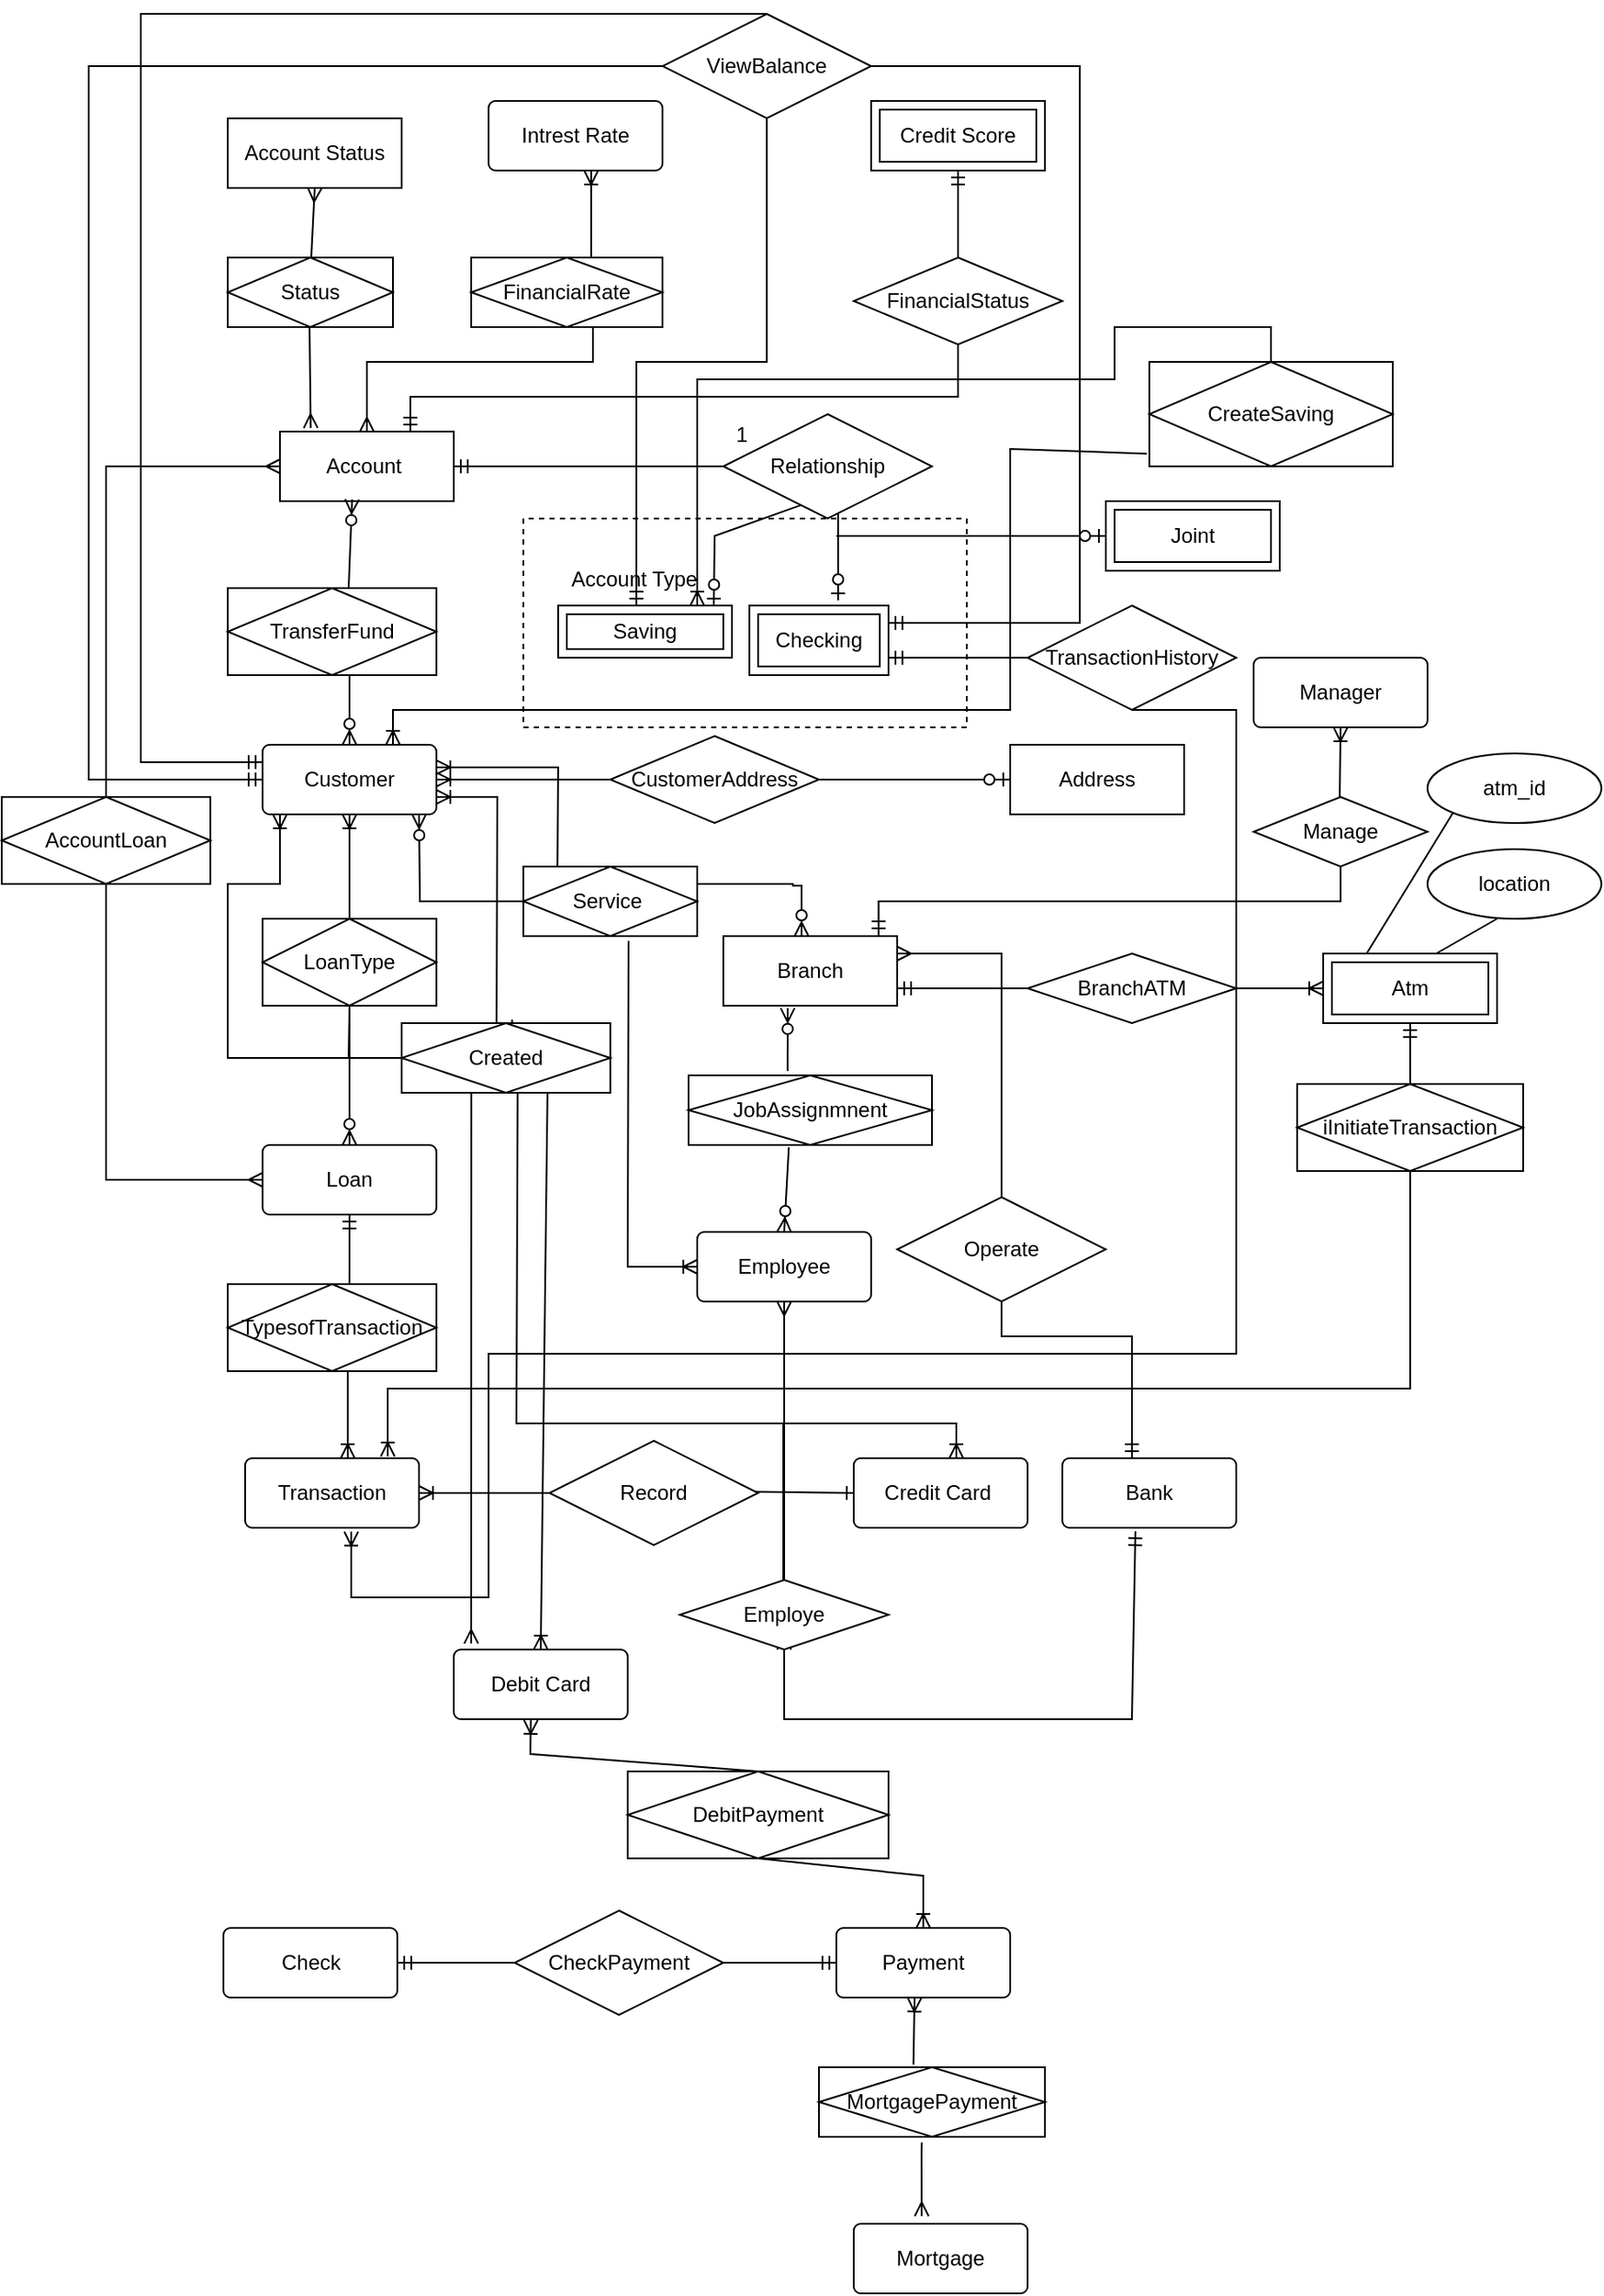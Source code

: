 <mxfile version="23.1.5" type="device">
  <diagram name="Page-1" id="2GlF9mraAqB2jlaFonDh">
    <mxGraphModel dx="1186" dy="1024" grid="1" gridSize="10" guides="1" tooltips="1" connect="1" arrows="1" fold="1" page="0" pageScale="1" pageWidth="850" pageHeight="1100" background="none" math="0" shadow="0">
      <root>
        <mxCell id="0" />
        <mxCell id="1" parent="0" />
        <mxCell id="4ni2rKvfczxy_Tb37HiB-2" value="Customer" style="rounded=1;arcSize=10;whiteSpace=wrap;html=1;align=center;labelBackgroundColor=none;" parent="1" vertex="1">
          <mxGeometry x="60" y="190" width="100" height="40" as="geometry" />
        </mxCell>
        <mxCell id="AvUZFKKqbvq-ccpJQ7TW-37" value="Account&amp;nbsp;" style="whiteSpace=wrap;html=1;align=center;" parent="1" vertex="1">
          <mxGeometry x="70" y="10" width="100" height="40" as="geometry" />
        </mxCell>
        <mxCell id="f5z989jCZJ44I3sRfrJF-3" value="CustomerAddress" style="shape=rhombus;perimeter=rhombusPerimeter;whiteSpace=wrap;html=1;align=center;" parent="1" vertex="1">
          <mxGeometry x="260" y="185" width="120" height="50" as="geometry" />
        </mxCell>
        <mxCell id="f5z989jCZJ44I3sRfrJF-6" value="" style="fontSize=12;html=1;endArrow=ERoneToMany;rounded=0;exitX=0;exitY=0.5;exitDx=0;exitDy=0;entryX=1;entryY=0.5;entryDx=0;entryDy=0;" parent="1" source="f5z989jCZJ44I3sRfrJF-3" target="4ni2rKvfczxy_Tb37HiB-2" edge="1">
          <mxGeometry width="100" height="100" relative="1" as="geometry">
            <mxPoint x="230" y="400" as="sourcePoint" />
            <mxPoint x="170" y="220" as="targetPoint" />
          </mxGeometry>
        </mxCell>
        <mxCell id="f5z989jCZJ44I3sRfrJF-8" value="" style="fontSize=12;html=1;endArrow=ERzeroToMany;endFill=1;rounded=0;entryX=0.6;entryY=0;entryDx=0;entryDy=0;entryPerimeter=0;" parent="1" edge="1">
          <mxGeometry width="100" height="100" relative="1" as="geometry">
            <mxPoint x="109.5" y="370" as="sourcePoint" />
            <mxPoint x="110" y="420" as="targetPoint" />
            <Array as="points">
              <mxPoint x="110" y="340" />
            </Array>
          </mxGeometry>
        </mxCell>
        <mxCell id="f5z989jCZJ44I3sRfrJF-9" value="" style="fontSize=12;html=1;endArrow=ERoneToMany;rounded=0;entryX=0.5;entryY=1;entryDx=0;entryDy=0;exitX=0.5;exitY=0;exitDx=0;exitDy=0;" parent="1" source="f5z989jCZJ44I3sRfrJF-18" target="4ni2rKvfczxy_Tb37HiB-2" edge="1">
          <mxGeometry width="100" height="100" relative="1" as="geometry">
            <mxPoint x="110" y="310" as="sourcePoint" />
            <mxPoint x="109.5" y="250" as="targetPoint" />
          </mxGeometry>
        </mxCell>
        <mxCell id="f5z989jCZJ44I3sRfrJF-13" value="" style="fontSize=12;html=1;endArrow=ERzeroToMany;endFill=1;rounded=0;entryX=0.415;entryY=0.974;entryDx=0;entryDy=0;entryPerimeter=0;" parent="1" target="AvUZFKKqbvq-ccpJQ7TW-37" edge="1">
          <mxGeometry width="100" height="100" relative="1" as="geometry">
            <mxPoint x="109.52" y="100" as="sourcePoint" />
            <mxPoint x="110.02" y="56" as="targetPoint" />
            <Array as="points" />
          </mxGeometry>
        </mxCell>
        <mxCell id="f5z989jCZJ44I3sRfrJF-16" value="" style="fontSize=12;html=1;endArrow=ERzeroToMany;endFill=1;rounded=0;entryX=0.5;entryY=0;entryDx=0;entryDy=0;" parent="1" target="4ni2rKvfczxy_Tb37HiB-2" edge="1">
          <mxGeometry width="100" height="100" relative="1" as="geometry">
            <mxPoint x="110" y="150" as="sourcePoint" />
            <mxPoint x="110" y="190" as="targetPoint" />
          </mxGeometry>
        </mxCell>
        <mxCell id="f5z989jCZJ44I3sRfrJF-18" value="LoanType" style="shape=associativeEntity;whiteSpace=wrap;html=1;align=center;" parent="1" vertex="1">
          <mxGeometry x="60" y="290" width="100" height="50" as="geometry" />
        </mxCell>
        <mxCell id="f5z989jCZJ44I3sRfrJF-19" value="TransferFund" style="shape=associativeEntity;whiteSpace=wrap;html=1;align=center;" parent="1" vertex="1">
          <mxGeometry x="40" y="100" width="120" height="50" as="geometry" />
        </mxCell>
        <mxCell id="f5z989jCZJ44I3sRfrJF-20" value="Address" style="whiteSpace=wrap;html=1;align=center;" parent="1" vertex="1">
          <mxGeometry x="490" y="190" width="100" height="40" as="geometry" />
        </mxCell>
        <mxCell id="f5z989jCZJ44I3sRfrJF-26" value="" style="fontSize=12;html=1;endArrow=ERmandOne;rounded=0;entryX=1;entryY=0.5;entryDx=0;entryDy=0;exitX=0;exitY=0.5;exitDx=0;exitDy=0;endFill=0;" parent="1" target="AvUZFKKqbvq-ccpJQ7TW-37" edge="1">
          <mxGeometry width="100" height="100" relative="1" as="geometry">
            <mxPoint x="330" y="30" as="sourcePoint" />
            <mxPoint x="180" y="30" as="targetPoint" />
            <Array as="points" />
          </mxGeometry>
        </mxCell>
        <mxCell id="f5z989jCZJ44I3sRfrJF-27" value="" style="endArrow=none;html=1;rounded=0;" parent="1" edge="1">
          <mxGeometry relative="1" as="geometry">
            <mxPoint x="340" y="20" as="sourcePoint" />
            <mxPoint x="340" y="20" as="targetPoint" />
          </mxGeometry>
        </mxCell>
        <mxCell id="f5z989jCZJ44I3sRfrJF-28" value="1" style="resizable=0;html=1;whiteSpace=wrap;align=right;verticalAlign=bottom;" parent="f5z989jCZJ44I3sRfrJF-27" connectable="0" vertex="1">
          <mxGeometry x="1" relative="1" as="geometry" />
        </mxCell>
        <mxCell id="uiO8UzRSjndyR5IG8vDE-6" value="Branch" style="rounded=1;arcSize=0;whiteSpace=wrap;html=1;align=center;" parent="1" vertex="1">
          <mxGeometry x="325" y="300" width="100" height="40" as="geometry" />
        </mxCell>
        <mxCell id="uiO8UzRSjndyR5IG8vDE-9" value="JobAssignmnent" style="shape=associativeEntity;whiteSpace=wrap;html=1;align=center;" parent="1" vertex="1">
          <mxGeometry x="305" y="380" width="140" height="40" as="geometry" />
        </mxCell>
        <mxCell id="uiO8UzRSjndyR5IG8vDE-10" value="" style="fontSize=12;html=1;endArrow=ERzeroToMany;endFill=1;rounded=0;" parent="1" source="uiO8UzRSjndyR5IG8vDE-8" edge="1">
          <mxGeometry width="100" height="100" relative="1" as="geometry">
            <mxPoint x="390" y="440" as="sourcePoint" />
            <mxPoint x="390" y="500" as="targetPoint" />
          </mxGeometry>
        </mxCell>
        <mxCell id="uiO8UzRSjndyR5IG8vDE-12" value="" style="fontSize=12;html=1;endArrow=ERzeroToMany;endFill=1;rounded=0;entryX=0.37;entryY=1.033;entryDx=0;entryDy=0;entryPerimeter=0;exitX=0.407;exitY=-0.062;exitDx=0;exitDy=0;exitPerimeter=0;" parent="1" source="uiO8UzRSjndyR5IG8vDE-9" target="uiO8UzRSjndyR5IG8vDE-6" edge="1">
          <mxGeometry width="100" height="100" relative="1" as="geometry">
            <mxPoint x="370" y="380" as="sourcePoint" />
            <mxPoint x="375" y="340" as="targetPoint" />
          </mxGeometry>
        </mxCell>
        <mxCell id="uiO8UzRSjndyR5IG8vDE-13" value="Service&amp;nbsp;" style="shape=associativeEntity;whiteSpace=wrap;html=1;align=center;" parent="1" vertex="1">
          <mxGeometry x="210" y="260" width="100" height="40" as="geometry" />
        </mxCell>
        <mxCell id="uiO8UzRSjndyR5IG8vDE-14" value="" style="fontSize=12;html=1;endArrow=ERzeroToMany;endFill=1;rounded=0;edgeStyle=orthogonalEdgeStyle;exitX=0;exitY=0.5;exitDx=0;exitDy=0;" parent="1" source="uiO8UzRSjndyR5IG8vDE-13" edge="1">
          <mxGeometry width="100" height="100" relative="1" as="geometry">
            <mxPoint x="190" y="280" as="sourcePoint" />
            <mxPoint x="150" y="230" as="targetPoint" />
          </mxGeometry>
        </mxCell>
        <mxCell id="uiO8UzRSjndyR5IG8vDE-15" value="" style="fontSize=12;html=1;endArrow=ERzeroToMany;endFill=1;rounded=0;edgeStyle=orthogonalEdgeStyle;" parent="1" edge="1">
          <mxGeometry width="100" height="100" relative="1" as="geometry">
            <mxPoint x="310" y="271" as="sourcePoint" />
            <mxPoint x="370" y="300" as="targetPoint" />
            <Array as="points">
              <mxPoint x="365" y="270" />
              <mxPoint x="365" y="271" />
              <mxPoint x="370" y="271" />
            </Array>
          </mxGeometry>
        </mxCell>
        <mxCell id="uiO8UzRSjndyR5IG8vDE-18" value="Atm" style="shape=ext;margin=3;double=1;whiteSpace=wrap;html=1;align=center;" parent="1" vertex="1">
          <mxGeometry x="670" y="310" width="100" height="40" as="geometry" />
        </mxCell>
        <mxCell id="uiO8UzRSjndyR5IG8vDE-43" style="edgeStyle=orthogonalEdgeStyle;rounded=0;orthogonalLoop=1;jettySize=auto;html=1;exitX=0.75;exitY=1;exitDx=0;exitDy=0;" parent="1" source="uiO8UzRSjndyR5IG8vDE-42" edge="1">
          <mxGeometry relative="1" as="geometry">
            <mxPoint x="305" y="140" as="targetPoint" />
          </mxGeometry>
        </mxCell>
        <mxCell id="uiO8UzRSjndyR5IG8vDE-42" value="Saving" style="shape=ext;margin=3;double=1;whiteSpace=wrap;html=1;align=center;" parent="1" vertex="1">
          <mxGeometry x="230" y="110" width="100" height="30" as="geometry" />
        </mxCell>
        <mxCell id="uiO8UzRSjndyR5IG8vDE-44" value="Checking" style="shape=ext;margin=3;double=1;whiteSpace=wrap;html=1;align=center;" parent="1" vertex="1">
          <mxGeometry x="340" y="110" width="80" height="40" as="geometry" />
        </mxCell>
        <mxCell id="uiO8UzRSjndyR5IG8vDE-45" value="Account Type&amp;nbsp;" style="text;html=1;align=center;verticalAlign=middle;resizable=0;points=[];autosize=1;strokeColor=none;fillColor=none;" parent="1" vertex="1">
          <mxGeometry x="225" y="80" width="100" height="30" as="geometry" />
        </mxCell>
        <mxCell id="uiO8UzRSjndyR5IG8vDE-52" value="" style="fontSize=12;html=1;endArrow=ERzeroToOne;endFill=0;rounded=0;entryX=0.638;entryY=-0.075;entryDx=0;entryDy=0;entryPerimeter=0;" parent="1" target="uiO8UzRSjndyR5IG8vDE-44" edge="1">
          <mxGeometry width="100" height="100" relative="1" as="geometry">
            <mxPoint x="391" y="80" as="sourcePoint" />
            <mxPoint x="390" y="90" as="targetPoint" />
            <Array as="points">
              <mxPoint x="391" y="50" />
            </Array>
          </mxGeometry>
        </mxCell>
        <mxCell id="uiO8UzRSjndyR5IG8vDE-55" value="BranchATM" style="shape=rhombus;perimeter=rhombusPerimeter;whiteSpace=wrap;html=1;align=center;" parent="1" vertex="1">
          <mxGeometry x="500" y="310" width="120" height="40" as="geometry" />
        </mxCell>
        <mxCell id="uiO8UzRSjndyR5IG8vDE-56" value="" style="fontSize=12;html=1;endArrow=ERoneToMany;rounded=0;" parent="1" source="uiO8UzRSjndyR5IG8vDE-55" edge="1">
          <mxGeometry width="100" height="100" relative="1" as="geometry">
            <mxPoint x="610" y="400" as="sourcePoint" />
            <mxPoint x="670" y="330" as="targetPoint" />
            <Array as="points" />
          </mxGeometry>
        </mxCell>
        <mxCell id="uiO8UzRSjndyR5IG8vDE-57" value="" style="fontSize=12;html=1;endArrow=ERmandOne;rounded=0;exitX=0;exitY=0.5;exitDx=0;exitDy=0;entryX=1;entryY=0.75;entryDx=0;entryDy=0;" parent="1" source="uiO8UzRSjndyR5IG8vDE-55" target="uiO8UzRSjndyR5IG8vDE-6" edge="1">
          <mxGeometry width="100" height="100" relative="1" as="geometry">
            <mxPoint x="430" y="350" as="sourcePoint" />
            <mxPoint x="430" y="330" as="targetPoint" />
          </mxGeometry>
        </mxCell>
        <mxCell id="uiO8UzRSjndyR5IG8vDE-58" value="TypesofTransaction" style="shape=associativeEntity;whiteSpace=wrap;html=1;align=center;" parent="1" vertex="1">
          <mxGeometry x="40" y="500" width="120" height="50" as="geometry" />
        </mxCell>
        <mxCell id="uiO8UzRSjndyR5IG8vDE-60" value="" style="fontSize=12;html=1;endArrow=ERmandOne;rounded=0;exitX=0.583;exitY=0;exitDx=0;exitDy=0;exitPerimeter=0;" parent="1" source="uiO8UzRSjndyR5IG8vDE-58" edge="1">
          <mxGeometry width="100" height="100" relative="1" as="geometry">
            <mxPoint x="90" y="490" as="sourcePoint" />
            <mxPoint x="110" y="460" as="targetPoint" />
            <Array as="points">
              <mxPoint x="110" y="490" />
              <mxPoint x="110" y="470" />
            </Array>
          </mxGeometry>
        </mxCell>
        <mxCell id="uiO8UzRSjndyR5IG8vDE-61" value="" style="fontSize=12;html=1;endArrow=ERoneToMany;rounded=0;exitX=0.575;exitY=1;exitDx=0;exitDy=0;exitPerimeter=0;" parent="1" source="uiO8UzRSjndyR5IG8vDE-58" edge="1">
          <mxGeometry width="100" height="100" relative="1" as="geometry">
            <mxPoint x="109.5" y="570" as="sourcePoint" />
            <mxPoint x="109" y="600" as="targetPoint" />
            <Array as="points" />
          </mxGeometry>
        </mxCell>
        <mxCell id="uiO8UzRSjndyR5IG8vDE-62" value="Credit Card&amp;nbsp;" style="rounded=1;arcSize=10;whiteSpace=wrap;html=1;align=center;" parent="1" vertex="1">
          <mxGeometry x="400" y="600" width="100" height="40" as="geometry" />
        </mxCell>
        <mxCell id="uiO8UzRSjndyR5IG8vDE-64" value="" style="fontSize=12;html=1;endArrow=ERoneToMany;rounded=0;entryX=1;entryY=0.5;entryDx=0;entryDy=0;exitX=0;exitY=0.5;exitDx=0;exitDy=0;" parent="1" source="uiO8UzRSjndyR5IG8vDE-123" edge="1">
          <mxGeometry width="100" height="100" relative="1" as="geometry">
            <mxPoint x="220" y="620" as="sourcePoint" />
            <mxPoint x="150" y="620" as="targetPoint" />
            <Array as="points" />
          </mxGeometry>
        </mxCell>
        <mxCell id="uiO8UzRSjndyR5IG8vDE-65" value="" style="fontSize=12;html=1;endArrow=ERone;endFill=1;rounded=0;exitX=1;exitY=0.5;exitDx=0;exitDy=0;entryX=0;entryY=0.5;entryDx=0;entryDy=0;" parent="1" target="uiO8UzRSjndyR5IG8vDE-62" edge="1">
          <mxGeometry width="100" height="100" relative="1" as="geometry">
            <mxPoint x="320" y="619" as="sourcePoint" />
            <mxPoint x="370" y="580" as="targetPoint" />
          </mxGeometry>
        </mxCell>
        <mxCell id="uiO8UzRSjndyR5IG8vDE-69" value="" style="fontSize=12;html=1;endArrow=ERoneToMany;rounded=0;exitX=0.5;exitY=1;exitDx=0;exitDy=0;entryX=0.82;entryY=-0.025;entryDx=0;entryDy=0;entryPerimeter=0;" parent="1" source="uiO8UzRSjndyR5IG8vDE-68" edge="1">
          <mxGeometry width="100" height="100" relative="1" as="geometry">
            <mxPoint x="750" y="550" as="sourcePoint" />
            <mxPoint x="132" y="599.0" as="targetPoint" />
            <Array as="points">
              <mxPoint x="720" y="560" />
              <mxPoint x="132" y="560" />
            </Array>
          </mxGeometry>
        </mxCell>
        <mxCell id="uiO8UzRSjndyR5IG8vDE-71" value="" style="fontSize=12;html=1;endArrow=ERmandOne;rounded=0;entryX=0.5;entryY=1;entryDx=0;entryDy=0;" parent="1" source="uiO8UzRSjndyR5IG8vDE-68" target="uiO8UzRSjndyR5IG8vDE-18" edge="1">
          <mxGeometry width="100" height="100" relative="1" as="geometry">
            <mxPoint x="710" y="400" as="sourcePoint" />
            <mxPoint x="710" y="350" as="targetPoint" />
            <Array as="points">
              <mxPoint x="720" y="370" />
            </Array>
          </mxGeometry>
        </mxCell>
        <mxCell id="uiO8UzRSjndyR5IG8vDE-72" value="" style="fontSize=12;html=1;endArrow=ERmandOne;rounded=0;" parent="1" target="uiO8UzRSjndyR5IG8vDE-68" edge="1">
          <mxGeometry width="100" height="100" relative="1" as="geometry">
            <mxPoint x="710" y="400" as="sourcePoint" />
            <mxPoint x="710" y="350" as="targetPoint" />
          </mxGeometry>
        </mxCell>
        <mxCell id="uiO8UzRSjndyR5IG8vDE-68" value="iInitiateTransaction" style="shape=associativeEntity;whiteSpace=wrap;html=1;align=center;" parent="1" vertex="1">
          <mxGeometry x="655" y="385" width="130" height="50" as="geometry" />
        </mxCell>
        <mxCell id="uiO8UzRSjndyR5IG8vDE-74" value="" style="fontSize=12;html=1;endArrow=ERoneToMany;endFill=0;rounded=0;exitX=0.455;exitY=-0.011;exitDx=0;exitDy=0;exitPerimeter=0;" parent="1" source="uiO8UzRSjndyR5IG8vDE-156" edge="1">
          <mxGeometry width="100" height="100" relative="1" as="geometry">
            <mxPoint x="200" y="340" as="sourcePoint" />
            <mxPoint x="160" y="220" as="targetPoint" />
            <Array as="points">
              <mxPoint x="195" y="220" />
            </Array>
          </mxGeometry>
        </mxCell>
        <mxCell id="uiO8UzRSjndyR5IG8vDE-76" value="" style="fontSize=12;html=1;endArrow=ERoneToMany;endFill=0;rounded=0;exitX=0.556;exitY=1.01;exitDx=0;exitDy=0;entryX=0.59;entryY=0;entryDx=0;entryDy=0;entryPerimeter=0;exitPerimeter=0;" parent="1" source="uiO8UzRSjndyR5IG8vDE-156" target="uiO8UzRSjndyR5IG8vDE-62" edge="1">
          <mxGeometry width="100" height="100" relative="1" as="geometry">
            <mxPoint x="206" y="400" as="sourcePoint" />
            <mxPoint x="450" y="580" as="targetPoint" />
            <Array as="points">
              <mxPoint x="206" y="580" />
              <mxPoint x="340" y="580" />
              <mxPoint x="420" y="580" />
              <mxPoint x="459" y="580" />
            </Array>
          </mxGeometry>
        </mxCell>
        <mxCell id="uiO8UzRSjndyR5IG8vDE-78" value="Bank" style="rounded=1;arcSize=10;whiteSpace=wrap;html=1;align=center;" parent="1" vertex="1">
          <mxGeometry x="520" y="600" width="100" height="40" as="geometry" />
        </mxCell>
        <mxCell id="uiO8UzRSjndyR5IG8vDE-80" value="Operate" style="shape=rhombus;perimeter=rhombusPerimeter;whiteSpace=wrap;html=1;align=center;" parent="1" vertex="1">
          <mxGeometry x="425" y="450" width="120" height="60" as="geometry" />
        </mxCell>
        <mxCell id="uiO8UzRSjndyR5IG8vDE-82" value="" style="fontSize=12;html=1;endArrow=ERmany;rounded=0;exitX=0.5;exitY=0;exitDx=0;exitDy=0;entryX=1;entryY=0.25;entryDx=0;entryDy=0;" parent="1" source="uiO8UzRSjndyR5IG8vDE-80" target="uiO8UzRSjndyR5IG8vDE-6" edge="1">
          <mxGeometry width="100" height="100" relative="1" as="geometry">
            <mxPoint x="480" y="420" as="sourcePoint" />
            <mxPoint x="430" y="310" as="targetPoint" />
            <Array as="points">
              <mxPoint x="485" y="310" />
            </Array>
          </mxGeometry>
        </mxCell>
        <mxCell id="uiO8UzRSjndyR5IG8vDE-84" value="" style="fontSize=12;html=1;endArrow=ERmandOne;endFill=0;rounded=0;exitX=0.5;exitY=1;exitDx=0;exitDy=0;" parent="1" source="uiO8UzRSjndyR5IG8vDE-80" edge="1">
          <mxGeometry width="100" height="100" relative="1" as="geometry">
            <mxPoint x="560" y="510" as="sourcePoint" />
            <mxPoint x="560" y="600" as="targetPoint" />
            <Array as="points">
              <mxPoint x="485" y="530" />
              <mxPoint x="560" y="530" />
            </Array>
          </mxGeometry>
        </mxCell>
        <mxCell id="uiO8UzRSjndyR5IG8vDE-85" value="" style="fontSize=12;html=1;endArrow=ERzeroToMany;endFill=1;rounded=0;exitX=0.412;exitY=1.033;exitDx=0;exitDy=0;exitPerimeter=0;entryX=0.5;entryY=0;entryDx=0;entryDy=0;" parent="1" source="uiO8UzRSjndyR5IG8vDE-9" target="uiO8UzRSjndyR5IG8vDE-8" edge="1">
          <mxGeometry width="100" height="100" relative="1" as="geometry">
            <mxPoint x="380" y="430" as="sourcePoint" />
            <mxPoint x="363" y="460" as="targetPoint" />
          </mxGeometry>
        </mxCell>
        <mxCell id="uiO8UzRSjndyR5IG8vDE-8" value="Employee" style="rounded=1;arcSize=10;whiteSpace=wrap;html=1;align=center;" parent="1" vertex="1">
          <mxGeometry x="310" y="470" width="100" height="40" as="geometry" />
        </mxCell>
        <mxCell id="uiO8UzRSjndyR5IG8vDE-88" value="" style="fontSize=12;html=1;endArrow=ERmany;rounded=0;entryX=0.5;entryY=1;entryDx=0;entryDy=0;" parent="1" source="uiO8UzRSjndyR5IG8vDE-86" target="uiO8UzRSjndyR5IG8vDE-8" edge="1">
          <mxGeometry width="100" height="100" relative="1" as="geometry">
            <mxPoint x="359.5" y="690" as="sourcePoint" />
            <mxPoint x="359.5" y="540" as="targetPoint" />
            <Array as="points" />
          </mxGeometry>
        </mxCell>
        <mxCell id="uiO8UzRSjndyR5IG8vDE-89" value="" style="fontSize=12;html=1;endArrow=ERmany;rounded=0;entryX=0.5;entryY=1;entryDx=0;entryDy=0;" parent="1" target="uiO8UzRSjndyR5IG8vDE-86" edge="1">
          <mxGeometry width="100" height="100" relative="1" as="geometry">
            <mxPoint x="359.5" y="690" as="sourcePoint" />
            <mxPoint x="360" y="510" as="targetPoint" />
            <Array as="points">
              <mxPoint x="359.5" y="580" />
            </Array>
          </mxGeometry>
        </mxCell>
        <mxCell id="uiO8UzRSjndyR5IG8vDE-86" value="Employe" style="shape=rhombus;perimeter=rhombusPerimeter;whiteSpace=wrap;html=1;align=center;" parent="1" vertex="1">
          <mxGeometry x="300" y="670" width="120" height="40" as="geometry" />
        </mxCell>
        <mxCell id="uiO8UzRSjndyR5IG8vDE-91" value="" style="fontSize=12;html=1;endArrow=ERmandOne;rounded=0;exitX=0.5;exitY=1;exitDx=0;exitDy=0;entryX=0.42;entryY=1.05;entryDx=0;entryDy=0;entryPerimeter=0;" parent="1" source="uiO8UzRSjndyR5IG8vDE-86" target="uiO8UzRSjndyR5IG8vDE-78" edge="1">
          <mxGeometry width="100" height="100" relative="1" as="geometry">
            <mxPoint x="320" y="760" as="sourcePoint" />
            <mxPoint x="560" y="650" as="targetPoint" />
            <Array as="points">
              <mxPoint x="360" y="750" />
              <mxPoint x="560" y="750" />
            </Array>
          </mxGeometry>
        </mxCell>
        <mxCell id="uiO8UzRSjndyR5IG8vDE-93" value="Intrest Rate" style="rounded=1;arcSize=10;whiteSpace=wrap;html=1;align=center;" parent="1" vertex="1">
          <mxGeometry x="190" y="-180" width="100" height="40" as="geometry" />
        </mxCell>
        <mxCell id="uiO8UzRSjndyR5IG8vDE-95" value="FinancialRate" style="shape=associativeEntity;whiteSpace=wrap;html=1;align=center;" parent="1" vertex="1">
          <mxGeometry x="180" y="-90" width="110" height="40" as="geometry" />
        </mxCell>
        <mxCell id="uiO8UzRSjndyR5IG8vDE-98" value="" style="fontSize=12;html=1;endArrow=ERmany;rounded=0;entryX=0.5;entryY=0;entryDx=0;entryDy=0;" parent="1" target="AvUZFKKqbvq-ccpJQ7TW-37" edge="1">
          <mxGeometry width="100" height="100" relative="1" as="geometry">
            <mxPoint x="250" y="-30" as="sourcePoint" />
            <mxPoint x="130" y="10" as="targetPoint" />
            <Array as="points">
              <mxPoint x="250" y="-50" />
              <mxPoint x="250" y="-30" />
              <mxPoint x="120" y="-30" />
            </Array>
          </mxGeometry>
        </mxCell>
        <mxCell id="uiO8UzRSjndyR5IG8vDE-102" value="" style="fontSize=12;html=1;endArrow=ERoneToMany;rounded=0;" parent="1" edge="1">
          <mxGeometry width="100" height="100" relative="1" as="geometry">
            <mxPoint x="249" y="-90" as="sourcePoint" />
            <mxPoint x="249" y="-140" as="targetPoint" />
          </mxGeometry>
        </mxCell>
        <mxCell id="uiO8UzRSjndyR5IG8vDE-107" value="Credit Score" style="shape=ext;margin=3;double=1;whiteSpace=wrap;html=1;align=center;" parent="1" vertex="1">
          <mxGeometry x="410" y="-180" width="100" height="40" as="geometry" />
        </mxCell>
        <mxCell id="uiO8UzRSjndyR5IG8vDE-109" value="FinancialStatus" style="shape=rhombus;perimeter=rhombusPerimeter;whiteSpace=wrap;html=1;align=center;" parent="1" vertex="1">
          <mxGeometry x="400" y="-90" width="120" height="50" as="geometry" />
        </mxCell>
        <mxCell id="uiO8UzRSjndyR5IG8vDE-110" value="" style="fontSize=12;html=1;endArrow=ERmandOne;endFill=0;rounded=0;entryX=0.5;entryY=1;entryDx=0;entryDy=0;exitX=0.5;exitY=0;exitDx=0;exitDy=0;" parent="1" source="uiO8UzRSjndyR5IG8vDE-109" target="uiO8UzRSjndyR5IG8vDE-107" edge="1">
          <mxGeometry width="100" height="100" relative="1" as="geometry">
            <mxPoint x="450" y="-90" as="sourcePoint" />
            <mxPoint x="490" y="-130" as="targetPoint" />
          </mxGeometry>
        </mxCell>
        <mxCell id="uiO8UzRSjndyR5IG8vDE-111" value="" style="fontSize=12;html=1;endArrow=ERmandOne;rounded=0;exitX=0.5;exitY=1;exitDx=0;exitDy=0;entryX=0.75;entryY=0;entryDx=0;entryDy=0;" parent="1" source="uiO8UzRSjndyR5IG8vDE-109" target="AvUZFKKqbvq-ccpJQ7TW-37" edge="1">
          <mxGeometry width="100" height="100" relative="1" as="geometry">
            <mxPoint x="460" y="-10" as="sourcePoint" />
            <mxPoint x="150" as="targetPoint" />
            <Array as="points">
              <mxPoint x="460" y="-10" />
              <mxPoint x="145" y="-10" />
            </Array>
          </mxGeometry>
        </mxCell>
        <mxCell id="uiO8UzRSjndyR5IG8vDE-117" value="Manager" style="rounded=1;arcSize=10;whiteSpace=wrap;html=1;align=center;" parent="1" vertex="1">
          <mxGeometry x="630" y="140" width="100" height="40" as="geometry" />
        </mxCell>
        <mxCell id="uiO8UzRSjndyR5IG8vDE-118" value="Manage" style="shape=rhombus;perimeter=rhombusPerimeter;whiteSpace=wrap;html=1;align=center;" parent="1" vertex="1">
          <mxGeometry x="630" y="220" width="100" height="40" as="geometry" />
        </mxCell>
        <mxCell id="uiO8UzRSjndyR5IG8vDE-120" value="" style="fontSize=12;html=1;endArrow=ERmandOne;endFill=0;rounded=0;entryX=0.893;entryY=-0.014;entryDx=0;entryDy=0;edgeStyle=orthogonalEdgeStyle;entryPerimeter=0;exitX=0.5;exitY=1;exitDx=0;exitDy=0;" parent="1" source="uiO8UzRSjndyR5IG8vDE-118" target="uiO8UzRSjndyR5IG8vDE-6" edge="1">
          <mxGeometry width="100" height="100" relative="1" as="geometry">
            <mxPoint x="690" y="280" as="sourcePoint" />
            <mxPoint x="679.52" y="270" as="targetPoint" />
          </mxGeometry>
        </mxCell>
        <mxCell id="uiO8UzRSjndyR5IG8vDE-122" value="" style="fontSize=12;html=1;endArrow=ERoneToMany;rounded=0;endFill=0;" parent="1" edge="1">
          <mxGeometry width="100" height="100" relative="1" as="geometry">
            <mxPoint x="679.52" y="220" as="sourcePoint" />
            <mxPoint x="680" y="180" as="targetPoint" />
          </mxGeometry>
        </mxCell>
        <mxCell id="uiO8UzRSjndyR5IG8vDE-123" value="Record" style="shape=rhombus;perimeter=rhombusPerimeter;whiteSpace=wrap;html=1;align=center;" parent="1" vertex="1">
          <mxGeometry x="225" y="590" width="120" height="60" as="geometry" />
        </mxCell>
        <mxCell id="uiO8UzRSjndyR5IG8vDE-124" value="Status" style="shape=associativeEntity;whiteSpace=wrap;html=1;align=center;" parent="1" vertex="1">
          <mxGeometry x="40" y="-90" width="95" height="40" as="geometry" />
        </mxCell>
        <mxCell id="uiO8UzRSjndyR5IG8vDE-125" value="Account Status" style="whiteSpace=wrap;html=1;align=center;" parent="1" vertex="1">
          <mxGeometry x="40" y="-170" width="100" height="40" as="geometry" />
        </mxCell>
        <mxCell id="uiO8UzRSjndyR5IG8vDE-127" value="" style="fontSize=12;html=1;endArrow=ERmany;rounded=0;entryX=0.5;entryY=1;entryDx=0;entryDy=0;" parent="1" target="uiO8UzRSjndyR5IG8vDE-125" edge="1">
          <mxGeometry width="100" height="100" relative="1" as="geometry">
            <mxPoint x="88" y="-90" as="sourcePoint" />
            <mxPoint x="90" y="-130" as="targetPoint" />
          </mxGeometry>
        </mxCell>
        <mxCell id="uiO8UzRSjndyR5IG8vDE-128" value="" style="fontSize=12;html=1;endArrow=ERmany;rounded=0;entryX=0.177;entryY=-0.05;entryDx=0;entryDy=0;entryPerimeter=0;" parent="1" target="AvUZFKKqbvq-ccpJQ7TW-37" edge="1">
          <mxGeometry width="100" height="100" relative="1" as="geometry">
            <mxPoint x="87.02" y="-50" as="sourcePoint" />
            <mxPoint x="90" y="10" as="targetPoint" />
          </mxGeometry>
        </mxCell>
        <mxCell id="uiO8UzRSjndyR5IG8vDE-129" value="Transaction" style="rounded=1;arcSize=10;whiteSpace=wrap;html=1;align=center;" parent="1" vertex="1">
          <mxGeometry x="50" y="600" width="100" height="40" as="geometry" />
        </mxCell>
        <mxCell id="uiO8UzRSjndyR5IG8vDE-131" value="Loan" style="rounded=1;arcSize=10;whiteSpace=wrap;html=1;align=center;" parent="1" vertex="1">
          <mxGeometry x="60" y="420" width="100" height="40" as="geometry" />
        </mxCell>
        <mxCell id="uiO8UzRSjndyR5IG8vDE-132" value="TransactionHistory" style="shape=rhombus;perimeter=rhombusPerimeter;whiteSpace=wrap;html=1;align=center;" parent="1" vertex="1">
          <mxGeometry x="500" y="110" width="120" height="60" as="geometry" />
        </mxCell>
        <mxCell id="uiO8UzRSjndyR5IG8vDE-135" value="" style="fontSize=12;html=1;endArrow=ERoneToMany;rounded=0;entryX=0.61;entryY=1.057;entryDx=0;entryDy=0;entryPerimeter=0;exitX=0.5;exitY=1;exitDx=0;exitDy=0;" parent="1" source="uiO8UzRSjndyR5IG8vDE-132" target="uiO8UzRSjndyR5IG8vDE-129" edge="1">
          <mxGeometry width="100" height="100" relative="1" as="geometry">
            <mxPoint x="560" y="150" as="sourcePoint" />
            <mxPoint x="110" y="650" as="targetPoint" />
            <Array as="points">
              <mxPoint x="560" y="170" />
              <mxPoint x="620" y="170" />
              <mxPoint x="620" y="540" />
              <mxPoint x="360" y="540" />
              <mxPoint x="190" y="540" />
              <mxPoint x="190" y="640" />
              <mxPoint x="190" y="680" />
              <mxPoint x="111" y="680" />
            </Array>
          </mxGeometry>
        </mxCell>
        <mxCell id="uiO8UzRSjndyR5IG8vDE-137" value="" style="fontSize=12;html=1;endArrow=ERmandOne;endFill=0;rounded=0;exitX=0;exitY=0.5;exitDx=0;exitDy=0;entryX=1;entryY=0.75;entryDx=0;entryDy=0;" parent="1" source="uiO8UzRSjndyR5IG8vDE-132" target="uiO8UzRSjndyR5IG8vDE-44" edge="1">
          <mxGeometry width="100" height="100" relative="1" as="geometry">
            <mxPoint x="500" y="130" as="sourcePoint" />
            <mxPoint x="430" y="140" as="targetPoint" />
          </mxGeometry>
        </mxCell>
        <mxCell id="uiO8UzRSjndyR5IG8vDE-138" value="Check" style="rounded=1;arcSize=10;whiteSpace=wrap;html=1;align=center;" parent="1" vertex="1">
          <mxGeometry x="37.5" y="870" width="100" height="40" as="geometry" />
        </mxCell>
        <mxCell id="uiO8UzRSjndyR5IG8vDE-140" value="CheckPayment" style="shape=rhombus;perimeter=rhombusPerimeter;whiteSpace=wrap;html=1;align=center;" parent="1" vertex="1">
          <mxGeometry x="205" y="860" width="120" height="60" as="geometry" />
        </mxCell>
        <mxCell id="uiO8UzRSjndyR5IG8vDE-141" value="Payment" style="rounded=1;arcSize=10;whiteSpace=wrap;html=1;align=center;" parent="1" vertex="1">
          <mxGeometry x="390" y="870" width="100" height="40" as="geometry" />
        </mxCell>
        <mxCell id="uiO8UzRSjndyR5IG8vDE-143" value="" style="fontSize=12;html=1;endArrow=ERmandOne;rounded=0;exitX=1;exitY=0.5;exitDx=0;exitDy=0;" parent="1" source="uiO8UzRSjndyR5IG8vDE-140" target="uiO8UzRSjndyR5IG8vDE-141" edge="1">
          <mxGeometry width="100" height="100" relative="1" as="geometry">
            <mxPoint x="110" y="900" as="sourcePoint" />
            <mxPoint x="100" y="960" as="targetPoint" />
          </mxGeometry>
        </mxCell>
        <mxCell id="uiO8UzRSjndyR5IG8vDE-146" value="" style="fontSize=12;html=1;endArrow=ERmandOne;rounded=0;exitX=0;exitY=0.5;exitDx=0;exitDy=0;entryX=1;entryY=0.5;entryDx=0;entryDy=0;" parent="1" source="uiO8UzRSjndyR5IG8vDE-140" target="uiO8UzRSjndyR5IG8vDE-138" edge="1">
          <mxGeometry width="100" height="100" relative="1" as="geometry">
            <mxPoint x="190" y="815" as="sourcePoint" />
            <mxPoint x="140" y="805" as="targetPoint" />
          </mxGeometry>
        </mxCell>
        <mxCell id="uiO8UzRSjndyR5IG8vDE-147" value="" style="fontSize=12;html=1;endArrow=ERmany;rounded=0;entryX=0;entryY=0.5;entryDx=0;entryDy=0;exitX=0.5;exitY=1;exitDx=0;exitDy=0;" parent="1" source="uiO8UzRSjndyR5IG8vDE-148" target="uiO8UzRSjndyR5IG8vDE-131" edge="1">
          <mxGeometry width="100" height="100" relative="1" as="geometry">
            <mxPoint x="-30" y="400" as="sourcePoint" />
            <mxPoint x="50" y="430" as="targetPoint" />
            <Array as="points">
              <mxPoint x="-30" y="440" />
            </Array>
          </mxGeometry>
        </mxCell>
        <mxCell id="uiO8UzRSjndyR5IG8vDE-148" value="AccountLoan" style="shape=associativeEntity;whiteSpace=wrap;html=1;align=center;" parent="1" vertex="1">
          <mxGeometry x="-90" y="220" width="120" height="50" as="geometry" />
        </mxCell>
        <mxCell id="uiO8UzRSjndyR5IG8vDE-150" value="" style="fontSize=12;html=1;endArrow=ERmany;rounded=0;exitX=0.5;exitY=0;exitDx=0;exitDy=0;entryX=0;entryY=0.5;entryDx=0;entryDy=0;" parent="1" source="uiO8UzRSjndyR5IG8vDE-148" target="AvUZFKKqbvq-ccpJQ7TW-37" edge="1">
          <mxGeometry width="100" height="100" relative="1" as="geometry">
            <mxPoint x="-30" y="210" as="sourcePoint" />
            <mxPoint x="10" y="30" as="targetPoint" />
            <Array as="points">
              <mxPoint x="-30" y="30" />
            </Array>
          </mxGeometry>
        </mxCell>
        <mxCell id="uiO8UzRSjndyR5IG8vDE-153" value="ViewBalance" style="shape=rhombus;perimeter=rhombusPerimeter;whiteSpace=wrap;html=1;align=center;" parent="1" vertex="1">
          <mxGeometry x="290" y="-230" width="120" height="60" as="geometry" />
        </mxCell>
        <mxCell id="uiO8UzRSjndyR5IG8vDE-154" value="" style="fontSize=12;html=1;endArrow=ERmandOne;endFill=0;rounded=0;entryX=0;entryY=0.5;entryDx=0;entryDy=0;" parent="1" source="uiO8UzRSjndyR5IG8vDE-153" target="4ni2rKvfczxy_Tb37HiB-2" edge="1">
          <mxGeometry width="100" height="100" relative="1" as="geometry">
            <mxPoint x="-10" y="-210" as="sourcePoint" />
            <mxPoint x="50" y="210" as="targetPoint" />
            <Array as="points">
              <mxPoint x="-40" y="-200" />
              <mxPoint x="-40" y="210" />
            </Array>
          </mxGeometry>
        </mxCell>
        <mxCell id="uiO8UzRSjndyR5IG8vDE-155" value="" style="fontSize=12;html=1;endArrow=ERmandOne;endFill=0;rounded=0;entryX=0.5;entryY=1;entryDx=0;entryDy=0;entryPerimeter=0;exitX=0.5;exitY=1;exitDx=0;exitDy=0;" parent="1" source="uiO8UzRSjndyR5IG8vDE-153" target="uiO8UzRSjndyR5IG8vDE-45" edge="1">
          <mxGeometry width="100" height="100" relative="1" as="geometry">
            <mxPoint x="350" y="-100" as="sourcePoint" />
            <mxPoint x="400" as="targetPoint" />
            <Array as="points">
              <mxPoint x="350" y="-30" />
              <mxPoint x="275" y="-30" />
            </Array>
          </mxGeometry>
        </mxCell>
        <mxCell id="uiO8UzRSjndyR5IG8vDE-158" value="Debit Card" style="rounded=1;arcSize=10;whiteSpace=wrap;html=1;align=center;" parent="1" vertex="1">
          <mxGeometry x="170" y="710" width="100" height="40" as="geometry" />
        </mxCell>
        <mxCell id="uiO8UzRSjndyR5IG8vDE-160" value="" style="fontSize=12;html=1;endArrow=ERoneToMany;rounded=0;endFill=0;entryX=0.5;entryY=0;entryDx=0;entryDy=0;exitX=0.699;exitY=0.986;exitDx=0;exitDy=0;exitPerimeter=0;" parent="1" source="uiO8UzRSjndyR5IG8vDE-156" target="uiO8UzRSjndyR5IG8vDE-158" edge="1">
          <mxGeometry width="100" height="100" relative="1" as="geometry">
            <mxPoint x="223" y="391" as="sourcePoint" />
            <mxPoint x="219.02" y="700.8" as="targetPoint" />
          </mxGeometry>
        </mxCell>
        <mxCell id="uiO8UzRSjndyR5IG8vDE-161" value="" style="fontSize=12;html=1;endArrow=ERoneToMany;rounded=0;exitX=0;exitY=0.5;exitDx=0;exitDy=0;endFill=0;" parent="1" source="uiO8UzRSjndyR5IG8vDE-156" edge="1">
          <mxGeometry width="100" height="100" relative="1" as="geometry">
            <mxPoint x="60" y="370" as="sourcePoint" />
            <mxPoint x="70" y="230" as="targetPoint" />
            <Array as="points">
              <mxPoint x="40" y="370" />
              <mxPoint x="40" y="270" />
              <mxPoint x="70" y="270" />
            </Array>
          </mxGeometry>
        </mxCell>
        <mxCell id="uiO8UzRSjndyR5IG8vDE-162" value="" style="fontSize=12;html=1;endArrow=ERmany;rounded=0;entryX=0.1;entryY=-0.086;entryDx=0;entryDy=0;entryPerimeter=0;exitX=0.334;exitY=1.01;exitDx=0;exitDy=0;exitPerimeter=0;" parent="1" source="uiO8UzRSjndyR5IG8vDE-156" target="uiO8UzRSjndyR5IG8vDE-158" edge="1">
          <mxGeometry width="100" height="100" relative="1" as="geometry">
            <mxPoint x="180" y="470" as="sourcePoint" />
            <mxPoint x="180" y="700" as="targetPoint" />
            <Array as="points">
              <mxPoint x="180" y="670" />
            </Array>
          </mxGeometry>
        </mxCell>
        <mxCell id="uiO8UzRSjndyR5IG8vDE-163" value="" style="fontSize=12;html=1;endArrow=ERoneToMany;rounded=0;endFill=0;entryX=0.5;entryY=0;entryDx=0;entryDy=0;exitX=0.683;exitY=1.105;exitDx=0;exitDy=0;exitPerimeter=0;" parent="1" target="uiO8UzRSjndyR5IG8vDE-156" edge="1">
          <mxGeometry width="100" height="100" relative="1" as="geometry">
            <mxPoint x="220.98" y="385.0" as="sourcePoint" />
            <mxPoint x="219.02" y="700.8" as="targetPoint" />
          </mxGeometry>
        </mxCell>
        <mxCell id="uiO8UzRSjndyR5IG8vDE-156" value="Created" style="shape=associativeEntity;whiteSpace=wrap;html=1;align=center;" parent="1" vertex="1">
          <mxGeometry x="140" y="350" width="120" height="40" as="geometry" />
        </mxCell>
        <mxCell id="uiO8UzRSjndyR5IG8vDE-164" value="MortgagePayment" style="shape=associativeEntity;whiteSpace=wrap;html=1;align=center;" parent="1" vertex="1">
          <mxGeometry x="380" y="950" width="130" height="40" as="geometry" />
        </mxCell>
        <mxCell id="uiO8UzRSjndyR5IG8vDE-166" value="Mortgage" style="rounded=1;arcSize=10;whiteSpace=wrap;html=1;align=center;" parent="1" vertex="1">
          <mxGeometry x="400" y="1040" width="100" height="40" as="geometry" />
        </mxCell>
        <mxCell id="uiO8UzRSjndyR5IG8vDE-167" value="" style="fontSize=12;html=1;endArrow=ERoneToMany;rounded=0;exitX=0.418;exitY=-0.038;exitDx=0;exitDy=0;exitPerimeter=0;" parent="1" source="uiO8UzRSjndyR5IG8vDE-164" edge="1">
          <mxGeometry width="100" height="100" relative="1" as="geometry">
            <mxPoint x="400" y="920" as="sourcePoint" />
            <mxPoint x="435" y="910" as="targetPoint" />
          </mxGeometry>
        </mxCell>
        <mxCell id="uiO8UzRSjndyR5IG8vDE-170" value="" style="fontSize=12;html=1;endArrow=ERmany;rounded=0;entryX=0.391;entryY=-0.11;entryDx=0;entryDy=0;entryPerimeter=0;exitX=0.455;exitY=1.081;exitDx=0;exitDy=0;exitPerimeter=0;" parent="1" source="uiO8UzRSjndyR5IG8vDE-164" target="uiO8UzRSjndyR5IG8vDE-166" edge="1">
          <mxGeometry width="100" height="100" relative="1" as="geometry">
            <mxPoint x="340" y="1030" as="sourcePoint" />
            <mxPoint x="400" y="960" as="targetPoint" />
            <Array as="points">
              <mxPoint x="439" y="1000" />
            </Array>
          </mxGeometry>
        </mxCell>
        <mxCell id="uiO8UzRSjndyR5IG8vDE-171" value="" style="fontSize=12;html=1;endArrow=ERmandOne;rounded=0;entryX=0;entryY=0.25;entryDx=0;entryDy=0;exitX=0.5;exitY=0;exitDx=0;exitDy=0;" parent="1" source="uiO8UzRSjndyR5IG8vDE-153" target="4ni2rKvfczxy_Tb37HiB-2" edge="1">
          <mxGeometry width="100" height="100" relative="1" as="geometry">
            <mxPoint x="10" y="-210" as="sourcePoint" />
            <mxPoint x="50" y="200" as="targetPoint" />
            <Array as="points">
              <mxPoint x="-10" y="-230" />
              <mxPoint x="-10" y="200" />
            </Array>
          </mxGeometry>
        </mxCell>
        <mxCell id="uiO8UzRSjndyR5IG8vDE-172" value="" style="fontSize=12;html=1;endArrow=ERmandOne;rounded=0;exitX=1;exitY=0.5;exitDx=0;exitDy=0;entryX=1;entryY=0.25;entryDx=0;entryDy=0;" parent="1" source="uiO8UzRSjndyR5IG8vDE-153" target="uiO8UzRSjndyR5IG8vDE-44" edge="1">
          <mxGeometry width="100" height="100" relative="1" as="geometry">
            <mxPoint x="530" y="-170" as="sourcePoint" />
            <mxPoint x="440" y="120" as="targetPoint" />
            <Array as="points">
              <mxPoint x="530" y="-200" />
              <mxPoint x="530" y="-10" />
              <mxPoint x="530" y="60" />
              <mxPoint x="530" y="120" />
            </Array>
          </mxGeometry>
        </mxCell>
        <mxCell id="uiO8UzRSjndyR5IG8vDE-175" value="DebitPayment" style="shape=associativeEntity;whiteSpace=wrap;html=1;align=center;" parent="1" vertex="1">
          <mxGeometry x="270" y="780" width="150" height="50" as="geometry" />
        </mxCell>
        <mxCell id="uiO8UzRSjndyR5IG8vDE-176" value="" style="fontSize=12;html=1;endArrow=ERoneToMany;rounded=0;exitX=0.5;exitY=1;exitDx=0;exitDy=0;entryX=0.5;entryY=0;entryDx=0;entryDy=0;" parent="1" source="uiO8UzRSjndyR5IG8vDE-175" target="uiO8UzRSjndyR5IG8vDE-141" edge="1">
          <mxGeometry width="100" height="100" relative="1" as="geometry">
            <mxPoint x="300" y="800" as="sourcePoint" />
            <mxPoint x="440" y="860" as="targetPoint" />
            <Array as="points">
              <mxPoint x="440" y="840" />
            </Array>
          </mxGeometry>
        </mxCell>
        <mxCell id="uiO8UzRSjndyR5IG8vDE-179" value="" style="fontSize=12;html=1;endArrow=ERoneToMany;rounded=0;exitX=0.5;exitY=0;exitDx=0;exitDy=0;entryX=0.443;entryY=1.01;entryDx=0;entryDy=0;entryPerimeter=0;" parent="1" source="uiO8UzRSjndyR5IG8vDE-175" target="uiO8UzRSjndyR5IG8vDE-158" edge="1">
          <mxGeometry width="100" height="100" relative="1" as="geometry">
            <mxPoint x="300" y="800" as="sourcePoint" />
            <mxPoint x="220" y="760" as="targetPoint" />
            <Array as="points">
              <mxPoint x="214" y="770" />
            </Array>
          </mxGeometry>
        </mxCell>
        <mxCell id="uiO8UzRSjndyR5IG8vDE-182" value="" style="fontSize=12;html=1;endArrow=ERzeroToOne;rounded=0;exitX=0.327;exitY=1.033;exitDx=0;exitDy=0;exitPerimeter=0;endFill=0;" parent="1" edge="1">
          <mxGeometry width="100" height="100" relative="1" as="geometry">
            <mxPoint x="372.415" y="51.32" as="sourcePoint" />
            <mxPoint x="319.52" y="110" as="targetPoint" />
            <Array as="points">
              <mxPoint x="320" y="70" />
            </Array>
          </mxGeometry>
        </mxCell>
        <mxCell id="uiO8UzRSjndyR5IG8vDE-183" value="Relationship" style="shape=rhombus;perimeter=rhombusPerimeter;whiteSpace=wrap;html=1;align=center;" parent="1" vertex="1">
          <mxGeometry x="325" width="120" height="60" as="geometry" />
        </mxCell>
        <mxCell id="uiO8UzRSjndyR5IG8vDE-184" value="Joint" style="shape=ext;margin=3;double=1;whiteSpace=wrap;html=1;align=center;" parent="1" vertex="1">
          <mxGeometry x="545" y="50" width="100" height="40" as="geometry" />
        </mxCell>
        <mxCell id="uiO8UzRSjndyR5IG8vDE-185" value="" style="fontSize=12;html=1;endArrow=ERzeroToOne;rounded=0;endFill=0;entryX=0;entryY=0.5;entryDx=0;entryDy=0;" parent="1" target="uiO8UzRSjndyR5IG8vDE-184" edge="1">
          <mxGeometry width="100" height="100" relative="1" as="geometry">
            <mxPoint x="390" y="70" as="sourcePoint" />
            <mxPoint x="400" y="-30" as="targetPoint" />
          </mxGeometry>
        </mxCell>
        <mxCell id="uiO8UzRSjndyR5IG8vDE-186" value="" style="endArrow=none;dashed=1;html=1;rounded=0;" parent="1" edge="1">
          <mxGeometry width="50" height="50" relative="1" as="geometry">
            <mxPoint x="210" y="180" as="sourcePoint" />
            <mxPoint x="210" y="180" as="targetPoint" />
            <Array as="points">
              <mxPoint x="350" y="180" />
              <mxPoint x="465" y="180" />
              <mxPoint x="465" y="60" />
              <mxPoint x="355.24" y="60" />
              <mxPoint x="210" y="60" />
            </Array>
          </mxGeometry>
        </mxCell>
        <mxCell id="uiO8UzRSjndyR5IG8vDE-187" value="" style="fontSize=12;html=1;endArrow=ERoneToMany;rounded=0;exitX=0.196;exitY=-0.074;exitDx=0;exitDy=0;exitPerimeter=0;" parent="1" edge="1">
          <mxGeometry width="100" height="100" relative="1" as="geometry">
            <mxPoint x="229.6" y="260.0" as="sourcePoint" />
            <mxPoint x="160" y="202.96" as="targetPoint" />
            <Array as="points">
              <mxPoint x="230" y="202.96" />
            </Array>
          </mxGeometry>
        </mxCell>
        <mxCell id="uiO8UzRSjndyR5IG8vDE-190" value="" style="fontSize=12;html=1;endArrow=ERoneToMany;rounded=0;entryX=0;entryY=0.5;entryDx=0;entryDy=0;exitX=0.605;exitY=1.069;exitDx=0;exitDy=0;exitPerimeter=0;" parent="1" source="uiO8UzRSjndyR5IG8vDE-13" target="uiO8UzRSjndyR5IG8vDE-8" edge="1">
          <mxGeometry width="100" height="100" relative="1" as="geometry">
            <mxPoint x="260" y="470" as="sourcePoint" />
            <mxPoint x="270" y="420" as="targetPoint" />
            <Array as="points">
              <mxPoint x="270" y="490" />
            </Array>
          </mxGeometry>
        </mxCell>
        <mxCell id="uiO8UzRSjndyR5IG8vDE-191" value="CreateSaving" style="shape=associativeEntity;whiteSpace=wrap;html=1;align=center;" parent="1" vertex="1">
          <mxGeometry x="570" y="-30" width="140" height="60" as="geometry" />
        </mxCell>
        <mxCell id="uiO8UzRSjndyR5IG8vDE-192" value="" style="fontSize=12;html=1;endArrow=ERoneToMany;rounded=0;entryX=0.75;entryY=0;entryDx=0;entryDy=0;exitX=-0.01;exitY=0.879;exitDx=0;exitDy=0;exitPerimeter=0;" parent="1" source="uiO8UzRSjndyR5IG8vDE-191" target="4ni2rKvfczxy_Tb37HiB-2" edge="1">
          <mxGeometry width="100" height="100" relative="1" as="geometry">
            <mxPoint x="510" as="sourcePoint" />
            <mxPoint x="150" y="180" as="targetPoint" />
            <Array as="points">
              <mxPoint x="490" y="20" />
              <mxPoint x="490" y="170" />
              <mxPoint x="135" y="170" />
            </Array>
          </mxGeometry>
        </mxCell>
        <mxCell id="uiO8UzRSjndyR5IG8vDE-193" value="" style="fontSize=12;html=1;endArrow=ERoneToMany;rounded=0;exitX=0.5;exitY=0;exitDx=0;exitDy=0;" parent="1" source="uiO8UzRSjndyR5IG8vDE-191" edge="1">
          <mxGeometry width="100" height="100" relative="1" as="geometry">
            <mxPoint x="640" y="-40" as="sourcePoint" />
            <mxPoint x="310" y="110" as="targetPoint" />
            <Array as="points">
              <mxPoint x="640" y="-50" />
              <mxPoint x="550" y="-50" />
              <mxPoint x="550" y="-20" />
              <mxPoint x="460" y="-20" />
              <mxPoint x="370" y="-20" />
              <mxPoint x="310" y="-20" />
            </Array>
          </mxGeometry>
        </mxCell>
        <mxCell id="uiO8UzRSjndyR5IG8vDE-194" value="" style="fontSize=12;html=1;endArrow=ERzeroToOne;rounded=0;endFill=0;exitX=1;exitY=0.5;exitDx=0;exitDy=0;entryX=0;entryY=0.5;entryDx=0;entryDy=0;" parent="1" source="f5z989jCZJ44I3sRfrJF-3" target="f5z989jCZJ44I3sRfrJF-20" edge="1">
          <mxGeometry width="100" height="100" relative="1" as="geometry">
            <mxPoint x="370" y="285" as="sourcePoint" />
            <mxPoint x="470" y="185" as="targetPoint" />
          </mxGeometry>
        </mxCell>
        <mxCell id="uiO8UzRSjndyR5IG8vDE-199" value="atm_id" style="ellipse;whiteSpace=wrap;html=1;align=center;" parent="1" vertex="1">
          <mxGeometry x="730" y="195" width="100" height="40" as="geometry" />
        </mxCell>
        <mxCell id="uiO8UzRSjndyR5IG8vDE-200" value="" style="endArrow=none;html=1;rounded=0;exitX=0.25;exitY=0;exitDx=0;exitDy=0;entryX=0;entryY=1;entryDx=0;entryDy=0;" parent="1" source="uiO8UzRSjndyR5IG8vDE-18" target="uiO8UzRSjndyR5IG8vDE-199" edge="1">
          <mxGeometry relative="1" as="geometry">
            <mxPoint x="580" y="290" as="sourcePoint" />
            <mxPoint x="690" y="290" as="targetPoint" />
          </mxGeometry>
        </mxCell>
        <mxCell id="uiO8UzRSjndyR5IG8vDE-202" value="location" style="ellipse;whiteSpace=wrap;html=1;align=center;" parent="1" vertex="1">
          <mxGeometry x="730" y="250" width="100" height="40" as="geometry" />
        </mxCell>
        <mxCell id="uiO8UzRSjndyR5IG8vDE-203" value="" style="endArrow=none;html=1;rounded=0;" parent="1" edge="1">
          <mxGeometry relative="1" as="geometry">
            <mxPoint x="735" y="310" as="sourcePoint" />
            <mxPoint x="770" y="290" as="targetPoint" />
          </mxGeometry>
        </mxCell>
      </root>
    </mxGraphModel>
  </diagram>
</mxfile>
